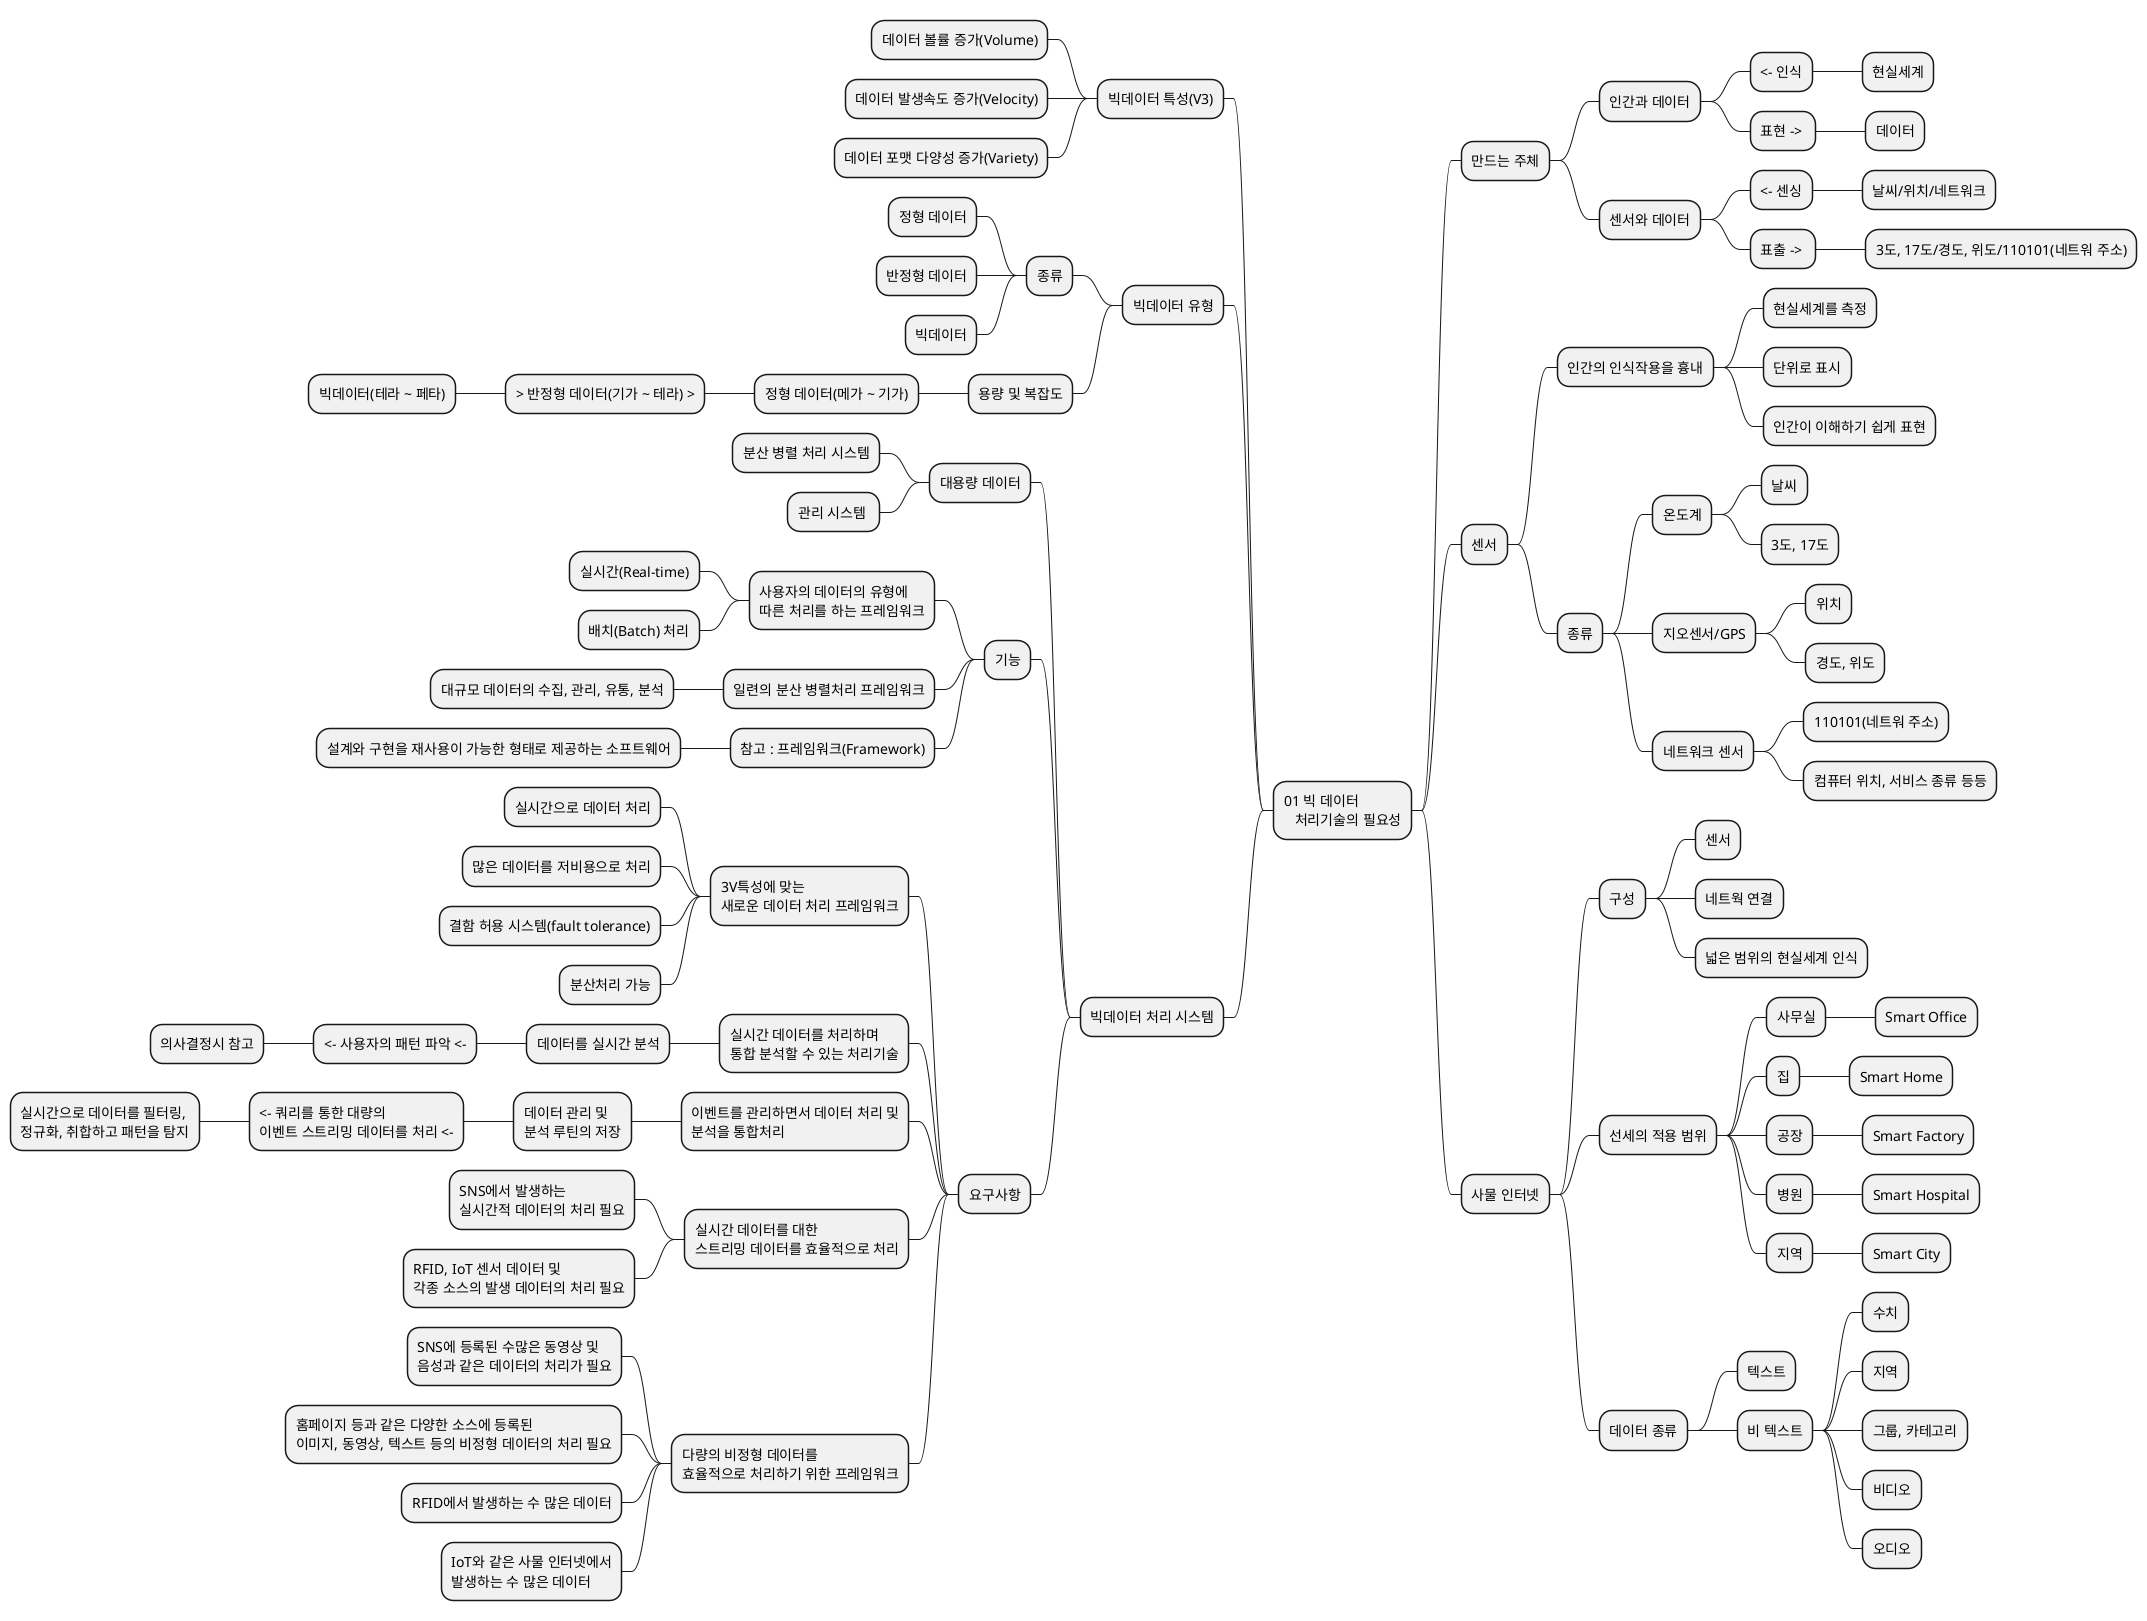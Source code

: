 ```UML
@startmindmap
+ 01 빅 데이터\n   처리기술의 필요성
++ 만드는 주체
+++ 인간과 데이터
++++ <- 인식
+++++ 현실세계
++++ 표현 -> 
+++++ 데이터
+++ 센서와 데이터
++++ <- 센싱
+++++ 날씨/위치/네트워크
++++ 표출 -> 
+++++ 3도, 17도/경도, 위도/110101(네트워 주소)
++ 센서
+++ 인간의 인식작용을 흉내
++++ 현실세계를 측정
++++ 단위로 표시
++++ 인간이 이해하기 쉽게 표현
+++ 종류
++++ 온도계
+++++ 날씨
+++++ 3도, 17도
++++ 지오센서/GPS
+++++ 위치
+++++ 경도, 위도
++++ 네트워크 센서
+++++ 110101(네트워 주소)
+++++ 컴퓨터 위치, 서비스 종류 등등
++ 사물 인터넷
+++ 구성
++++ 센서
++++ 네트웍 연결
++++ 넓은 범위의 현실세계 인식
+++ 선세의 적용 범위
++++ 사무실
+++++ Smart Office
++++ 집
+++++ Smart Home
++++ 공장
+++++ Smart Factory
++++ 병원
+++++ Smart Hospital
++++ 지역
+++++ Smart City
+++ 데이터 종류
++++ 텍스트
++++ 비 텍스트
+++++ 수치
+++++ 지역
+++++ 그룹, 카테고리
+++++ 비디오
+++++ 오디오
-- 빅데이터 특성(V3)
--- 데이터 볼률 증가(Volume)
--- 데이터 발생속도 증가(Velocity)
--- 데이터 포맷 다양성 증가(Variety)
-- 빅데이터 유형
--- 종류
---- 정형 데이터
---- 반정형 데이터
---- 빅데이터
--- 용량 및 복잡도
---- 정형 데이터(메가 ~ 기가)
----- > 반정형 데이터(기가 ~ 테라) >
------ 빅데이터(테라 ~ 페타)
-- 빅데이터 처리 시스템
--- 대용량 데이터
---- 분산 병렬 처리 시스템
---- 관리 시스템 
--- 기능
---- 사용자의 데이터의 유형에\n따른 처리를 하는 프레임워크
----- 실시간(Real-time)
----- 배치(Batch) 처리
---- 일련의 분산 병렬처리 프레임워크
----- 대규모 데이터의 수집, 관리, 유통, 분석
---- 참고 : 프레임워크(Framework)
----- 설계와 구현을 재사용이 가능한 형태로 제공하는 소프트웨어
--- 요구사항
---- 3V특성에 맞는\n새로운 데이터 처리 프레임워크
----- 실시간으로 데이터 처리
----- 많은 데이터를 저비용으로 처리
----- 결함 허용 시스템(fault tolerance)
----- 분산처리 가능
---- 실시간 데이터를 처리하며\n통합 분석할 수 있는 처리기술
----- 데이터를 실시간 분석
------ <- 사용자의 패턴 파악 <-
------- 의사결정시 참고
---- 이벤트를 관리하면서 데이터 처리 및\n분석을 통합처리
----- 데이터 관리 및\n분석 루틴의 저장
------ <- 쿼리를 통한 대량의\n이벤트 스트리밍 데이터를 처리 <-
------- 실시간으로 데이터를 필터링,\n정규화, 취합하고 패턴을 탐지
---- 실시간 데이터를 대한\n스트리밍 데이터를 효율적으로 처리
----- SNS에서 발생하는\n실시간적 데이터의 처리 필요
----- RFID, IoT 센서 데이터 및\n각종 소스의 발생 데이터의 처리 필요
---- 다량의 비정형 데이터를\n효율적으로 처리하기 위한 프레임워크
----- SNS에 등록된 수많은 동영상 및\n음성과 같은 데이터의 처리가 필요
----- 홈페이지 등과 같은 다양한 소스에 등록된\n이미지, 동영상, 텍스트 등의 비정형 데이터의 처리 필요
----- RFID에서 발생하는 수 많은 데이터
----- IoT와 같은 사물 인터넷에서\n발생하는 수 많은 데이터
@endmindmap
```